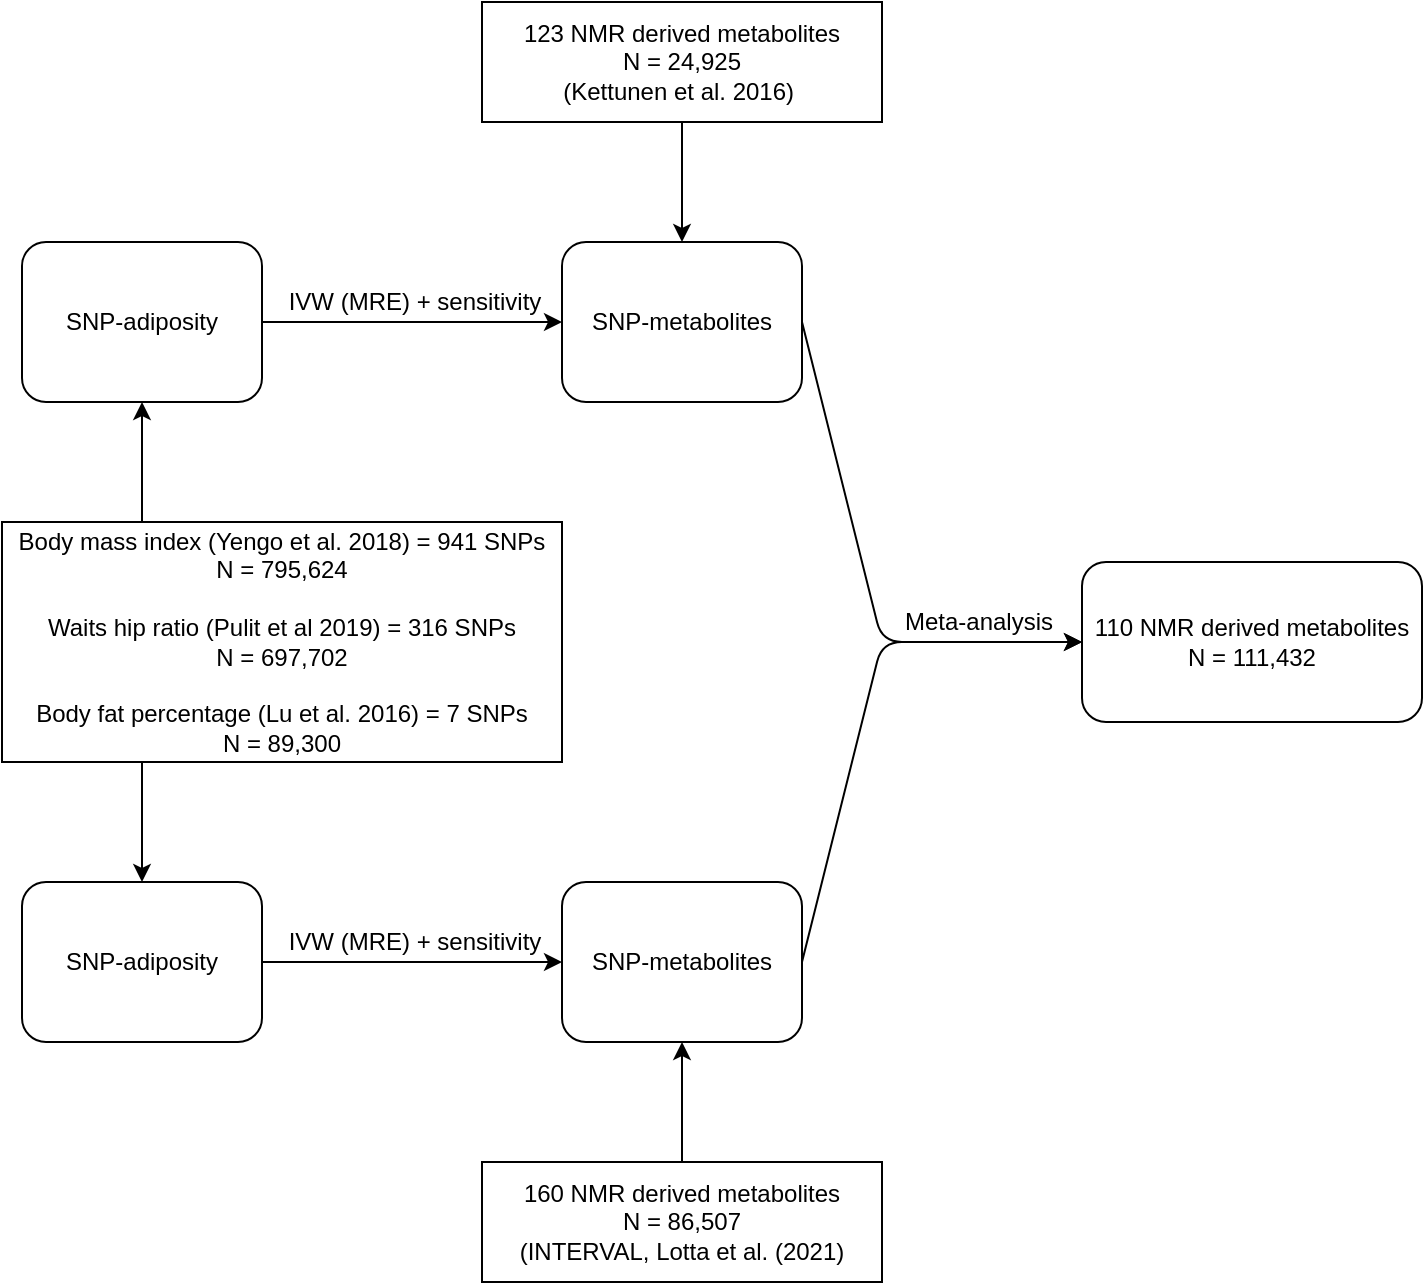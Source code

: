 <mxfile version="15.7.3" type="device" pages="3"><diagram id="VTrpjw9dDnIeaAoU4qm0" name="Page-1"><mxGraphModel dx="1026" dy="1265" grid="1" gridSize="10" guides="1" tooltips="1" connect="1" arrows="1" fold="1" page="1" pageScale="1" pageWidth="850" pageHeight="1100" math="0" shadow="0"><root><mxCell id="0"/><mxCell id="1" parent="0"/><mxCell id="GFuu103bJ7hhdRGORVRn-2" value="SNP-adiposity" style="rounded=1;whiteSpace=wrap;html=1;" parent="1" vertex="1"><mxGeometry x="10" y="160" width="120" height="80" as="geometry"/></mxCell><mxCell id="GFuu103bJ7hhdRGORVRn-5" value="SNP-metabolites" style="rounded=1;whiteSpace=wrap;html=1;" parent="1" vertex="1"><mxGeometry x="280" y="160" width="120" height="80" as="geometry"/></mxCell><mxCell id="GFuu103bJ7hhdRGORVRn-6" value="" style="endArrow=classic;html=1;exitX=1;exitY=0.5;exitDx=0;exitDy=0;entryX=0;entryY=0.5;entryDx=0;entryDy=0;" parent="1" source="GFuu103bJ7hhdRGORVRn-2" target="GFuu103bJ7hhdRGORVRn-5" edge="1"><mxGeometry width="50" height="50" relative="1" as="geometry"><mxPoint x="90" y="110" as="sourcePoint"/><mxPoint x="140" y="60" as="targetPoint"/></mxGeometry></mxCell><mxCell id="GFuu103bJ7hhdRGORVRn-8" value="123 NMR derived metabolites&lt;br&gt;N = 24,925&lt;br&gt;(Kettunen et al. 2016)&amp;nbsp;" style="rounded=0;whiteSpace=wrap;html=1;" parent="1" vertex="1"><mxGeometry x="240" y="40" width="200" height="60" as="geometry"/></mxCell><mxCell id="GFuu103bJ7hhdRGORVRn-11" value="" style="endArrow=classic;html=1;exitX=0.5;exitY=1;exitDx=0;exitDy=0;entryX=0.5;entryY=0;entryDx=0;entryDy=0;" parent="1" source="GFuu103bJ7hhdRGORVRn-8" target="GFuu103bJ7hhdRGORVRn-5" edge="1"><mxGeometry width="50" height="50" relative="1" as="geometry"><mxPoint x="460" y="180" as="sourcePoint"/><mxPoint x="460" y="120" as="targetPoint"/></mxGeometry></mxCell><mxCell id="GFuu103bJ7hhdRGORVRn-12" value="110 NMR derived metabolites&lt;br&gt;N = 111,432" style="rounded=1;whiteSpace=wrap;html=1;" parent="1" vertex="1"><mxGeometry x="540" y="320" width="170" height="80" as="geometry"/></mxCell><mxCell id="GFuu103bJ7hhdRGORVRn-14" value="" style="endArrow=classic;html=1;exitX=1;exitY=0.5;exitDx=0;exitDy=0;entryX=0;entryY=0.5;entryDx=0;entryDy=0;" parent="1" source="GFuu103bJ7hhdRGORVRn-5" target="GFuu103bJ7hhdRGORVRn-12" edge="1"><mxGeometry width="50" height="50" relative="1" as="geometry"><mxPoint x="200" y="380" as="sourcePoint"/><mxPoint x="280" y="380" as="targetPoint"/><Array as="points"><mxPoint x="440" y="360"/></Array></mxGeometry></mxCell><mxCell id="GFuu103bJ7hhdRGORVRn-15" value="SNP-adiposity" style="rounded=1;whiteSpace=wrap;html=1;" parent="1" vertex="1"><mxGeometry x="10" y="480" width="120" height="80" as="geometry"/></mxCell><mxCell id="GFuu103bJ7hhdRGORVRn-16" value="SNP-metabolites" style="rounded=1;whiteSpace=wrap;html=1;" parent="1" vertex="1"><mxGeometry x="280" y="480" width="120" height="80" as="geometry"/></mxCell><mxCell id="GFuu103bJ7hhdRGORVRn-17" value="" style="endArrow=classic;html=1;exitX=1;exitY=0.5;exitDx=0;exitDy=0;entryX=0;entryY=0.5;entryDx=0;entryDy=0;" parent="1" source="GFuu103bJ7hhdRGORVRn-15" target="GFuu103bJ7hhdRGORVRn-16" edge="1"><mxGeometry width="50" height="50" relative="1" as="geometry"><mxPoint x="90" y="430" as="sourcePoint"/><mxPoint x="140" y="380" as="targetPoint"/></mxGeometry></mxCell><mxCell id="GFuu103bJ7hhdRGORVRn-18" value="" style="endArrow=classic;html=1;exitX=1;exitY=0.5;exitDx=0;exitDy=0;entryX=0;entryY=0.5;entryDx=0;entryDy=0;" parent="1" source="GFuu103bJ7hhdRGORVRn-16" target="GFuu103bJ7hhdRGORVRn-12" edge="1"><mxGeometry width="50" height="50" relative="1" as="geometry"><mxPoint x="330" y="290" as="sourcePoint"/><mxPoint x="410" y="370" as="targetPoint"/><Array as="points"><mxPoint x="440" y="360"/></Array></mxGeometry></mxCell><mxCell id="GFuu103bJ7hhdRGORVRn-19" value="Body mass index (Yengo et al. 2018) = 941 SNPs&lt;br&gt;N =&amp;nbsp;795,624&lt;br&gt;&lt;br&gt;Waits hip ratio (Pulit et al 2019) = 316 SNPs&lt;br&gt;N =&amp;nbsp;697,702&lt;br&gt;&lt;br&gt;Body fat percentage (Lu et al. 2016) = 7 SNPs&lt;br&gt;N =&amp;nbsp;89,300" style="rounded=0;whiteSpace=wrap;html=1;" parent="1" vertex="1"><mxGeometry y="300" width="280" height="120" as="geometry"/></mxCell><mxCell id="GFuu103bJ7hhdRGORVRn-20" value="160 NMR derived metabolites &lt;br&gt;N = 86,507&lt;br&gt;(INTERVAL, Lotta et al. (2021)" style="rounded=0;whiteSpace=wrap;html=1;" parent="1" vertex="1"><mxGeometry x="240" y="620" width="200" height="60" as="geometry"/></mxCell><mxCell id="GFuu103bJ7hhdRGORVRn-21" value="" style="endArrow=classic;html=1;exitX=0.5;exitY=0;exitDx=0;exitDy=0;entryX=0.5;entryY=1;entryDx=0;entryDy=0;" parent="1" source="GFuu103bJ7hhdRGORVRn-20" target="GFuu103bJ7hhdRGORVRn-16" edge="1"><mxGeometry width="50" height="50" relative="1" as="geometry"><mxPoint x="480" y="530" as="sourcePoint"/><mxPoint x="480" y="590" as="targetPoint"/></mxGeometry></mxCell><mxCell id="GFuu103bJ7hhdRGORVRn-22" value="" style="endArrow=classic;html=1;exitX=0.25;exitY=0;exitDx=0;exitDy=0;entryX=0.5;entryY=1;entryDx=0;entryDy=0;" parent="1" source="GFuu103bJ7hhdRGORVRn-19" target="GFuu103bJ7hhdRGORVRn-2" edge="1"><mxGeometry width="50" height="50" relative="1" as="geometry"><mxPoint x="110" y="280" as="sourcePoint"/><mxPoint x="120" y="280" as="targetPoint"/></mxGeometry></mxCell><mxCell id="GFuu103bJ7hhdRGORVRn-23" value="" style="endArrow=classic;html=1;exitX=0.25;exitY=1;exitDx=0;exitDy=0;entryX=0.5;entryY=0;entryDx=0;entryDy=0;" parent="1" source="GFuu103bJ7hhdRGORVRn-19" target="GFuu103bJ7hhdRGORVRn-15" edge="1"><mxGeometry width="50" height="50" relative="1" as="geometry"><mxPoint x="140" y="220" as="sourcePoint"/><mxPoint x="220" y="220" as="targetPoint"/></mxGeometry></mxCell><mxCell id="GFuu103bJ7hhdRGORVRn-26" value="Meta-analysis" style="text;html=1;align=center;verticalAlign=middle;resizable=0;points=[];autosize=1;" parent="1" vertex="1"><mxGeometry x="443" y="340" width="90" height="20" as="geometry"/></mxCell><mxCell id="GFuu103bJ7hhdRGORVRn-27" value="IVW (MRE) + sensitivity" style="text;html=1;align=center;verticalAlign=middle;resizable=0;points=[];autosize=1;" parent="1" vertex="1"><mxGeometry x="136" y="500" width="140" height="20" as="geometry"/></mxCell><mxCell id="GFuu103bJ7hhdRGORVRn-28" value="IVW (MRE) + sensitivity" style="text;html=1;align=center;verticalAlign=middle;resizable=0;points=[];autosize=1;" parent="1" vertex="1"><mxGeometry x="136" y="180" width="140" height="20" as="geometry"/></mxCell></root></mxGraphModel></diagram><diagram id="vI_NQq7QrLDTMYgJRxDO" name="Page-2"><mxGraphModel dx="3156" dy="2229" grid="1" gridSize="10" guides="1" tooltips="1" connect="1" arrows="1" fold="1" page="1" pageScale="1" pageWidth="850" pageHeight="1100" math="0" shadow="0"><root><mxCell id="T1HVxvhs3pR2Fy7XHjyq-0"/><mxCell id="T1HVxvhs3pR2Fy7XHjyq-1" parent="T1HVxvhs3pR2Fy7XHjyq-0"/><mxCell id="T1HVxvhs3pR2Fy7XHjyq-2" value="SNP-adiposity" style="rounded=1;whiteSpace=wrap;html=1;" vertex="1" parent="T1HVxvhs3pR2Fy7XHjyq-1"><mxGeometry x="10" y="160" width="120" height="80" as="geometry"/></mxCell><mxCell id="T1HVxvhs3pR2Fy7XHjyq-3" value="SNP-metabolites" style="rounded=1;whiteSpace=wrap;html=1;" vertex="1" parent="T1HVxvhs3pR2Fy7XHjyq-1"><mxGeometry x="280" y="160" width="120" height="80" as="geometry"/></mxCell><mxCell id="T1HVxvhs3pR2Fy7XHjyq-4" value="" style="endArrow=classic;html=1;exitX=1;exitY=0.5;exitDx=0;exitDy=0;entryX=0;entryY=0.5;entryDx=0;entryDy=0;" edge="1" parent="T1HVxvhs3pR2Fy7XHjyq-1" source="T1HVxvhs3pR2Fy7XHjyq-2" target="T1HVxvhs3pR2Fy7XHjyq-3"><mxGeometry width="50" height="50" relative="1" as="geometry"><mxPoint x="90" y="110" as="sourcePoint"/><mxPoint x="140" y="60" as="targetPoint"/></mxGeometry></mxCell><mxCell id="T1HVxvhs3pR2Fy7XHjyq-5" value="123 NMR derived metabolites&lt;br&gt;N = 24,925&lt;br&gt;(Kettunen et al. 2016)&amp;nbsp;" style="rounded=0;whiteSpace=wrap;html=1;" vertex="1" parent="T1HVxvhs3pR2Fy7XHjyq-1"><mxGeometry x="240" y="40" width="200" height="60" as="geometry"/></mxCell><mxCell id="T1HVxvhs3pR2Fy7XHjyq-7" value="110 NMR derived metabolites&lt;br&gt;N = 111,432" style="rounded=1;whiteSpace=wrap;html=1;" vertex="1" parent="T1HVxvhs3pR2Fy7XHjyq-1"><mxGeometry x="560" y="320" width="160" height="80" as="geometry"/></mxCell><mxCell id="T1HVxvhs3pR2Fy7XHjyq-8" value="" style="endArrow=classic;html=1;exitX=1;exitY=0.5;exitDx=0;exitDy=0;entryX=0;entryY=0.5;entryDx=0;entryDy=0;" edge="1" parent="T1HVxvhs3pR2Fy7XHjyq-1" source="T1HVxvhs3pR2Fy7XHjyq-3" target="T1HVxvhs3pR2Fy7XHjyq-7"><mxGeometry width="50" height="50" relative="1" as="geometry"><mxPoint x="200" y="380" as="sourcePoint"/><mxPoint x="280" y="380" as="targetPoint"/><Array as="points"><mxPoint x="440" y="360"/></Array></mxGeometry></mxCell><mxCell id="T1HVxvhs3pR2Fy7XHjyq-9" value="SNP-adiposity" style="rounded=1;whiteSpace=wrap;html=1;" vertex="1" parent="T1HVxvhs3pR2Fy7XHjyq-1"><mxGeometry x="10" y="480" width="120" height="80" as="geometry"/></mxCell><mxCell id="T1HVxvhs3pR2Fy7XHjyq-10" value="SNP-metabolites" style="rounded=1;whiteSpace=wrap;html=1;" vertex="1" parent="T1HVxvhs3pR2Fy7XHjyq-1"><mxGeometry x="280" y="480" width="120" height="80" as="geometry"/></mxCell><mxCell id="T1HVxvhs3pR2Fy7XHjyq-11" value="" style="endArrow=classic;html=1;exitX=1;exitY=0.5;exitDx=0;exitDy=0;entryX=0;entryY=0.5;entryDx=0;entryDy=0;" edge="1" parent="T1HVxvhs3pR2Fy7XHjyq-1" source="T1HVxvhs3pR2Fy7XHjyq-9" target="T1HVxvhs3pR2Fy7XHjyq-10"><mxGeometry width="50" height="50" relative="1" as="geometry"><mxPoint x="90" y="430" as="sourcePoint"/><mxPoint x="140" y="380" as="targetPoint"/></mxGeometry></mxCell><mxCell id="T1HVxvhs3pR2Fy7XHjyq-12" value="" style="endArrow=classic;html=1;exitX=1;exitY=0.5;exitDx=0;exitDy=0;entryX=0;entryY=0.5;entryDx=0;entryDy=0;" edge="1" parent="T1HVxvhs3pR2Fy7XHjyq-1" source="T1HVxvhs3pR2Fy7XHjyq-10" target="T1HVxvhs3pR2Fy7XHjyq-7"><mxGeometry width="50" height="50" relative="1" as="geometry"><mxPoint x="330" y="290" as="sourcePoint"/><mxPoint x="410" y="370" as="targetPoint"/><Array as="points"><mxPoint x="440" y="360"/></Array></mxGeometry></mxCell><mxCell id="T1HVxvhs3pR2Fy7XHjyq-13" value="Body mass index (Yengo et al. 2018) = 941 SNPs&lt;br&gt;N =&amp;nbsp;795,624&lt;br&gt;&lt;br&gt;Waits hip ratio (Pulit et al 2019) = 316 SNPs&lt;br&gt;N =&amp;nbsp;697,702&lt;br&gt;&lt;br&gt;Body fat percentage (Lu et al. 2016) = 7 SNPs&lt;br&gt;N =&amp;nbsp;89,300" style="rounded=0;whiteSpace=wrap;html=1;" vertex="1" parent="T1HVxvhs3pR2Fy7XHjyq-1"><mxGeometry y="300" width="280" height="120" as="geometry"/></mxCell><mxCell id="T1HVxvhs3pR2Fy7XHjyq-14" value="230 NMR derived metabolites &lt;br&gt;N = 86,507&lt;br&gt;(INTERVAL)" style="rounded=0;whiteSpace=wrap;html=1;" vertex="1" parent="T1HVxvhs3pR2Fy7XHjyq-1"><mxGeometry x="240" y="620" width="200" height="60" as="geometry"/></mxCell><mxCell id="T1HVxvhs3pR2Fy7XHjyq-18" value="Meta-analysis" style="text;html=1;align=center;verticalAlign=middle;resizable=0;points=[];autosize=1;" vertex="1" parent="T1HVxvhs3pR2Fy7XHjyq-1"><mxGeometry x="460" y="340" width="90" height="20" as="geometry"/></mxCell><mxCell id="T1HVxvhs3pR2Fy7XHjyq-19" value="IVW (MRE) + sensitivity" style="text;html=1;align=center;verticalAlign=middle;resizable=0;points=[];autosize=1;" vertex="1" parent="T1HVxvhs3pR2Fy7XHjyq-1"><mxGeometry x="136" y="500" width="140" height="20" as="geometry"/></mxCell><mxCell id="T1HVxvhs3pR2Fy7XHjyq-20" value="IVW (MRE) + sensitivity" style="text;html=1;align=center;verticalAlign=middle;resizable=0;points=[];autosize=1;" vertex="1" parent="T1HVxvhs3pR2Fy7XHjyq-1"><mxGeometry x="136" y="180" width="140" height="20" as="geometry"/></mxCell><mxCell id="T1HVxvhs3pR2Fy7XHjyq-35" value="XXX directionally consistent NMR derived metabolites reaching a Bonferroni multiple testing threshold&amp;nbsp;&lt;br&gt;UK Biobank (N = 118,466)" style="rounded=0;whiteSpace=wrap;html=1;" vertex="1" parent="T1HVxvhs3pR2Fy7XHjyq-1"><mxGeometry x="800" y="320" width="200" height="80" as="geometry"/></mxCell><mxCell id="T1HVxvhs3pR2Fy7XHjyq-36" value="" style="endArrow=classic;html=1;exitX=1;exitY=0.5;exitDx=0;exitDy=0;entryX=0;entryY=0.5;entryDx=0;entryDy=0;" edge="1" parent="T1HVxvhs3pR2Fy7XHjyq-1" source="T1HVxvhs3pR2Fy7XHjyq-7" target="T1HVxvhs3pR2Fy7XHjyq-35"><mxGeometry width="50" height="50" relative="1" as="geometry"><mxPoint x="760" y="420" as="sourcePoint"/><mxPoint x="760" y="480" as="targetPoint"/></mxGeometry></mxCell><mxCell id="T1HVxvhs3pR2Fy7XHjyq-39" value="SNP-outcomes" style="rounded=1;whiteSpace=wrap;html=1;" vertex="1" parent="T1HVxvhs3pR2Fy7XHjyq-1"><mxGeometry x="1520" y="320" width="120" height="80" as="geometry"/></mxCell><mxCell id="T1HVxvhs3pR2Fy7XHjyq-41" value="Chapter 2: Systematic review and meta analysis" style="rounded=0;whiteSpace=wrap;html=1;" vertex="1" parent="T1HVxvhs3pR2Fy7XHjyq-1"><mxGeometry x="1480" y="170" width="200" height="60" as="geometry"/></mxCell><mxCell id="T1HVxvhs3pR2Fy7XHjyq-43" value="IVW (MRE) + sensitivity" style="text;html=1;align=center;verticalAlign=middle;resizable=0;points=[];autosize=1;rotation=0;" vertex="1" parent="T1HVxvhs3pR2Fy7XHjyq-1"><mxGeometry x="1290" y="530" width="140" height="20" as="geometry"/></mxCell><mxCell id="T1HVxvhs3pR2Fy7XHjyq-47" value="SNP-adiposity" style="rounded=1;whiteSpace=wrap;html=1;" vertex="1" parent="T1HVxvhs3pR2Fy7XHjyq-1"><mxGeometry x="1160" y="160" width="120" height="80" as="geometry"/></mxCell><mxCell id="T1HVxvhs3pR2Fy7XHjyq-48" value="Body mass index (Yengo et al. 2018) = 941 SNPs&lt;br&gt;N =&amp;nbsp;795,624&lt;br&gt;&lt;br&gt;Waits hip ratio (Pulit et al 2019) = 316 SNPs&lt;br&gt;N =&amp;nbsp;697,702&lt;br&gt;&lt;br&gt;Body fat percentage (Lu et al. 2016) = 7 SNPs&lt;br&gt;N =&amp;nbsp;89,300" style="rounded=0;whiteSpace=wrap;html=1;" vertex="1" parent="T1HVxvhs3pR2Fy7XHjyq-1"><mxGeometry x="800" y="140" width="280" height="120" as="geometry"/></mxCell><mxCell id="T1HVxvhs3pR2Fy7XHjyq-51" value="" style="endArrow=classic;html=1;exitX=1;exitY=0.5;exitDx=0;exitDy=0;entryX=0;entryY=0;entryDx=0;entryDy=0;" edge="1" parent="T1HVxvhs3pR2Fy7XHjyq-1" source="T1HVxvhs3pR2Fy7XHjyq-47" target="T1HVxvhs3pR2Fy7XHjyq-39"><mxGeometry width="50" height="50" relative="1" as="geometry"><mxPoint x="1360" y="180" as="sourcePoint"/><mxPoint x="1640" y="360" as="targetPoint"/><Array as="points"><mxPoint x="1440" y="200"/></Array></mxGeometry></mxCell><mxCell id="T1HVxvhs3pR2Fy7XHjyq-52" value="SNP-metabolites" style="rounded=1;whiteSpace=wrap;html=1;" vertex="1" parent="T1HVxvhs3pR2Fy7XHjyq-1"><mxGeometry x="1160" y="480" width="120" height="80" as="geometry"/></mxCell><mxCell id="T1HVxvhs3pR2Fy7XHjyq-56" value="" style="endArrow=classic;html=1;exitX=1;exitY=0.5;exitDx=0;exitDy=0;entryX=0;entryY=1;entryDx=0;entryDy=0;" edge="1" parent="T1HVxvhs3pR2Fy7XHjyq-1" source="T1HVxvhs3pR2Fy7XHjyq-52" target="T1HVxvhs3pR2Fy7XHjyq-39"><mxGeometry width="50" height="50" relative="1" as="geometry"><mxPoint x="1360" y="520" as="sourcePoint"/><mxPoint x="1530" y="450" as="targetPoint"/><Array as="points"><mxPoint x="1460" y="520"/></Array></mxGeometry></mxCell><mxCell id="T1HVxvhs3pR2Fy7XHjyq-57" value="IVW (MRE) + sensitivity" style="text;html=1;align=center;verticalAlign=middle;resizable=0;points=[];autosize=1;rotation=0;" vertex="1" parent="T1HVxvhs3pR2Fy7XHjyq-1"><mxGeometry x="1290" y="170" width="140" height="20" as="geometry"/></mxCell><mxCell id="T1HVxvhs3pR2Fy7XHjyq-58" value="SNP-adiposity-metabolites" style="rounded=1;whiteSpace=wrap;html=1;" vertex="1" parent="T1HVxvhs3pR2Fy7XHjyq-1"><mxGeometry x="1160" y="320" width="160" height="80" as="geometry"/></mxCell><mxCell id="T1HVxvhs3pR2Fy7XHjyq-63" value="" style="edgeStyle=orthogonalEdgeStyle;rounded=0;orthogonalLoop=1;jettySize=auto;html=1;exitX=1;exitY=0.5;exitDx=0;exitDy=0;entryX=0;entryY=0.5;entryDx=0;entryDy=0;" edge="1" parent="T1HVxvhs3pR2Fy7XHjyq-1" source="T1HVxvhs3pR2Fy7XHjyq-58" target="T1HVxvhs3pR2Fy7XHjyq-39"><mxGeometry relative="1" as="geometry"><mxPoint x="1090" y="210" as="sourcePoint"/><mxPoint x="1600" y="340" as="targetPoint"/></mxGeometry></mxCell><mxCell id="T1HVxvhs3pR2Fy7XHjyq-64" value="" style="endArrow=none;dashed=1;html=1;fillColor=#E3FF75;" edge="1" parent="T1HVxvhs3pR2Fy7XHjyq-1"><mxGeometry width="50" height="50" relative="1" as="geometry"><mxPoint x="-10" as="sourcePoint"/><mxPoint x="750" as="targetPoint"/></mxGeometry></mxCell><mxCell id="T1HVxvhs3pR2Fy7XHjyq-65" value="" style="endArrow=none;dashed=1;html=1;fillColor=#E3FF75;" edge="1" parent="T1HVxvhs3pR2Fy7XHjyq-1"><mxGeometry width="50" height="50" relative="1" as="geometry"><mxPoint x="750" y="50" as="sourcePoint"/><mxPoint x="750" as="targetPoint"/></mxGeometry></mxCell><mxCell id="T1HVxvhs3pR2Fy7XHjyq-66" value="" style="endArrow=none;dashed=1;html=1;fillColor=#E3FF75;" edge="1" parent="T1HVxvhs3pR2Fy7XHjyq-1"><mxGeometry width="50" height="50" relative="1" as="geometry"><mxPoint x="-10" y="50" as="sourcePoint"/><mxPoint x="-10" as="targetPoint"/></mxGeometry></mxCell><mxCell id="T1HVxvhs3pR2Fy7XHjyq-67" value="&lt;font style=&quot;font-size: 24px&quot;&gt;Chapter 6&lt;/font&gt;" style="text;html=1;strokeColor=none;fillColor=none;align=center;verticalAlign=middle;whiteSpace=wrap;rounded=0;" vertex="1" parent="T1HVxvhs3pR2Fy7XHjyq-1"><mxGeometry x="290" y="-40" width="120" height="20" as="geometry"/></mxCell><mxCell id="T1HVxvhs3pR2Fy7XHjyq-68" value="" style="endArrow=none;dashed=1;html=1;fillColor=#E3FF75;" edge="1" parent="T1HVxvhs3pR2Fy7XHjyq-1"><mxGeometry width="50" height="50" relative="1" as="geometry"><mxPoint x="770" as="sourcePoint"/><mxPoint x="1690" as="targetPoint"/></mxGeometry></mxCell><mxCell id="T1HVxvhs3pR2Fy7XHjyq-69" value="" style="endArrow=none;dashed=1;html=1;fillColor=#E3FF75;" edge="1" parent="T1HVxvhs3pR2Fy7XHjyq-1"><mxGeometry width="50" height="50" relative="1" as="geometry"><mxPoint x="1690" y="50" as="sourcePoint"/><mxPoint x="1690" as="targetPoint"/></mxGeometry></mxCell><mxCell id="T1HVxvhs3pR2Fy7XHjyq-70" value="" style="endArrow=none;dashed=1;html=1;fillColor=#E3FF75;" edge="1" parent="T1HVxvhs3pR2Fy7XHjyq-1"><mxGeometry width="50" height="50" relative="1" as="geometry"><mxPoint x="770" y="50" as="sourcePoint"/><mxPoint x="770" as="targetPoint"/></mxGeometry></mxCell><mxCell id="T1HVxvhs3pR2Fy7XHjyq-71" value="&lt;font style=&quot;font-size: 24px&quot;&gt;Chapter 7&lt;/font&gt;" style="text;html=1;strokeColor=none;fillColor=none;align=center;verticalAlign=middle;whiteSpace=wrap;rounded=0;" vertex="1" parent="T1HVxvhs3pR2Fy7XHjyq-1"><mxGeometry x="1240" y="-40" width="120" height="20" as="geometry"/></mxCell><mxCell id="T1HVxvhs3pR2Fy7XHjyq-72" value="Multivariable MR" style="text;html=1;align=center;verticalAlign=middle;resizable=0;points=[];autosize=1;rotation=0;" vertex="1" parent="T1HVxvhs3pR2Fy7XHjyq-1"><mxGeometry x="1370" y="340" width="100" height="20" as="geometry"/></mxCell><mxCell id="T1HVxvhs3pR2Fy7XHjyq-74" value="" style="endArrow=none;html=1;fillColor=#E3FF75;entryX=0;entryY=0.5;entryDx=0;entryDy=0;exitX=1;exitY=0.5;exitDx=0;exitDy=0;" edge="1" parent="T1HVxvhs3pR2Fy7XHjyq-1" source="T1HVxvhs3pR2Fy7XHjyq-35" target="T1HVxvhs3pR2Fy7XHjyq-52"><mxGeometry width="50" height="50" relative="1" as="geometry"><mxPoint x="960" y="340" as="sourcePoint"/><mxPoint x="1010" y="290" as="targetPoint"/><Array as="points"><mxPoint x="1080" y="520"/></Array></mxGeometry></mxCell><mxCell id="T1HVxvhs3pR2Fy7XHjyq-76" value="" style="endArrow=none;html=1;fillColor=#E3FF75;entryX=0;entryY=0.5;entryDx=0;entryDy=0;exitX=1;exitY=0.5;exitDx=0;exitDy=0;" edge="1" parent="T1HVxvhs3pR2Fy7XHjyq-1" source="T1HVxvhs3pR2Fy7XHjyq-48" target="T1HVxvhs3pR2Fy7XHjyq-47"><mxGeometry width="50" height="50" relative="1" as="geometry"><mxPoint x="1010" y="370" as="sourcePoint"/><mxPoint x="1170" y="370" as="targetPoint"/></mxGeometry></mxCell><mxCell id="T1HVxvhs3pR2Fy7XHjyq-77" value="" style="endArrow=none;html=1;fillColor=#E3FF75;entryX=0.5;entryY=1;entryDx=0;entryDy=0;exitX=0.5;exitY=0;exitDx=0;exitDy=0;" edge="1" parent="T1HVxvhs3pR2Fy7XHjyq-1" source="T1HVxvhs3pR2Fy7XHjyq-39" target="T1HVxvhs3pR2Fy7XHjyq-41"><mxGeometry width="50" height="50" relative="1" as="geometry"><mxPoint x="974" y="210" as="sourcePoint"/><mxPoint x="1054" y="210" as="targetPoint"/></mxGeometry></mxCell><mxCell id="T1HVxvhs3pR2Fy7XHjyq-78" value="" style="endArrow=none;html=1;fillColor=#E3FF75;entryX=0.25;entryY=0;entryDx=0;entryDy=0;exitX=0.5;exitY=1;exitDx=0;exitDy=0;" edge="1" parent="T1HVxvhs3pR2Fy7XHjyq-1" source="T1HVxvhs3pR2Fy7XHjyq-2" target="T1HVxvhs3pR2Fy7XHjyq-13"><mxGeometry width="50" height="50" relative="1" as="geometry"><mxPoint x="1100" y="220" as="sourcePoint"/><mxPoint x="1180" y="220" as="targetPoint"/></mxGeometry></mxCell><mxCell id="T1HVxvhs3pR2Fy7XHjyq-79" value="" style="endArrow=none;html=1;fillColor=#E3FF75;entryX=0.5;entryY=0;entryDx=0;entryDy=0;exitX=0.25;exitY=1;exitDx=0;exitDy=0;" edge="1" parent="T1HVxvhs3pR2Fy7XHjyq-1" source="T1HVxvhs3pR2Fy7XHjyq-13" target="T1HVxvhs3pR2Fy7XHjyq-9"><mxGeometry width="50" height="50" relative="1" as="geometry"><mxPoint x="80" y="250" as="sourcePoint"/><mxPoint x="80" y="310" as="targetPoint"/></mxGeometry></mxCell><mxCell id="T1HVxvhs3pR2Fy7XHjyq-80" value="" style="endArrow=none;html=1;fillColor=#E3FF75;entryX=0.5;entryY=0;entryDx=0;entryDy=0;exitX=0.5;exitY=1;exitDx=0;exitDy=0;" edge="1" parent="T1HVxvhs3pR2Fy7XHjyq-1" source="T1HVxvhs3pR2Fy7XHjyq-10" target="T1HVxvhs3pR2Fy7XHjyq-14"><mxGeometry width="50" height="50" relative="1" as="geometry"><mxPoint x="80" y="430" as="sourcePoint"/><mxPoint x="80" y="490" as="targetPoint"/></mxGeometry></mxCell><mxCell id="T1HVxvhs3pR2Fy7XHjyq-81" value="" style="endArrow=none;html=1;fillColor=#E3FF75;exitX=0.5;exitY=1;exitDx=0;exitDy=0;entryX=0.5;entryY=0;entryDx=0;entryDy=0;" edge="1" parent="T1HVxvhs3pR2Fy7XHjyq-1" source="T1HVxvhs3pR2Fy7XHjyq-5" target="T1HVxvhs3pR2Fy7XHjyq-3"><mxGeometry width="50" height="50" relative="1" as="geometry"><mxPoint x="350" y="570" as="sourcePoint"/><mxPoint x="410" y="160" as="targetPoint"/></mxGeometry></mxCell><mxCell id="T1HVxvhs3pR2Fy7XHjyq-85" value="" style="endArrow=none;html=1;fillColor=#E3FF75;entryX=0;entryY=0.5;entryDx=0;entryDy=0;exitX=1;exitY=0.5;exitDx=0;exitDy=0;" edge="1" parent="T1HVxvhs3pR2Fy7XHjyq-1" source="T1HVxvhs3pR2Fy7XHjyq-35" target="T1HVxvhs3pR2Fy7XHjyq-58"><mxGeometry width="50" height="50" relative="1" as="geometry"><mxPoint x="1090" y="210" as="sourcePoint"/><mxPoint x="1170" y="210" as="targetPoint"/></mxGeometry></mxCell><mxCell id="T1HVxvhs3pR2Fy7XHjyq-86" value="" style="endArrow=none;html=1;fillColor=#E3FF75;entryX=0;entryY=0.5;entryDx=0;entryDy=0;exitX=1;exitY=0.5;exitDx=0;exitDy=0;" edge="1" parent="T1HVxvhs3pR2Fy7XHjyq-1" source="T1HVxvhs3pR2Fy7XHjyq-48" target="T1HVxvhs3pR2Fy7XHjyq-58"><mxGeometry width="50" height="50" relative="1" as="geometry"><mxPoint x="1100" y="220" as="sourcePoint"/><mxPoint x="1180" y="220" as="targetPoint"/><Array as="points"><mxPoint x="1120" y="360"/></Array></mxGeometry></mxCell></root></mxGraphModel></diagram><diagram id="Ve1a-Smsbp0WUD_FSam7" name="Page-3"><mxGraphModel dx="1026" dy="1265" grid="1" gridSize="10" guides="1" tooltips="1" connect="1" arrows="1" fold="1" page="1" pageScale="1" pageWidth="827" pageHeight="1169" math="0" shadow="0"><root><mxCell id="xAc9Yzo1ZUtwh3jQ-HVF-0"/><mxCell id="xAc9Yzo1ZUtwh3jQ-HVF-1" parent="xAc9Yzo1ZUtwh3jQ-HVF-0"/></root></mxGraphModel></diagram></mxfile>